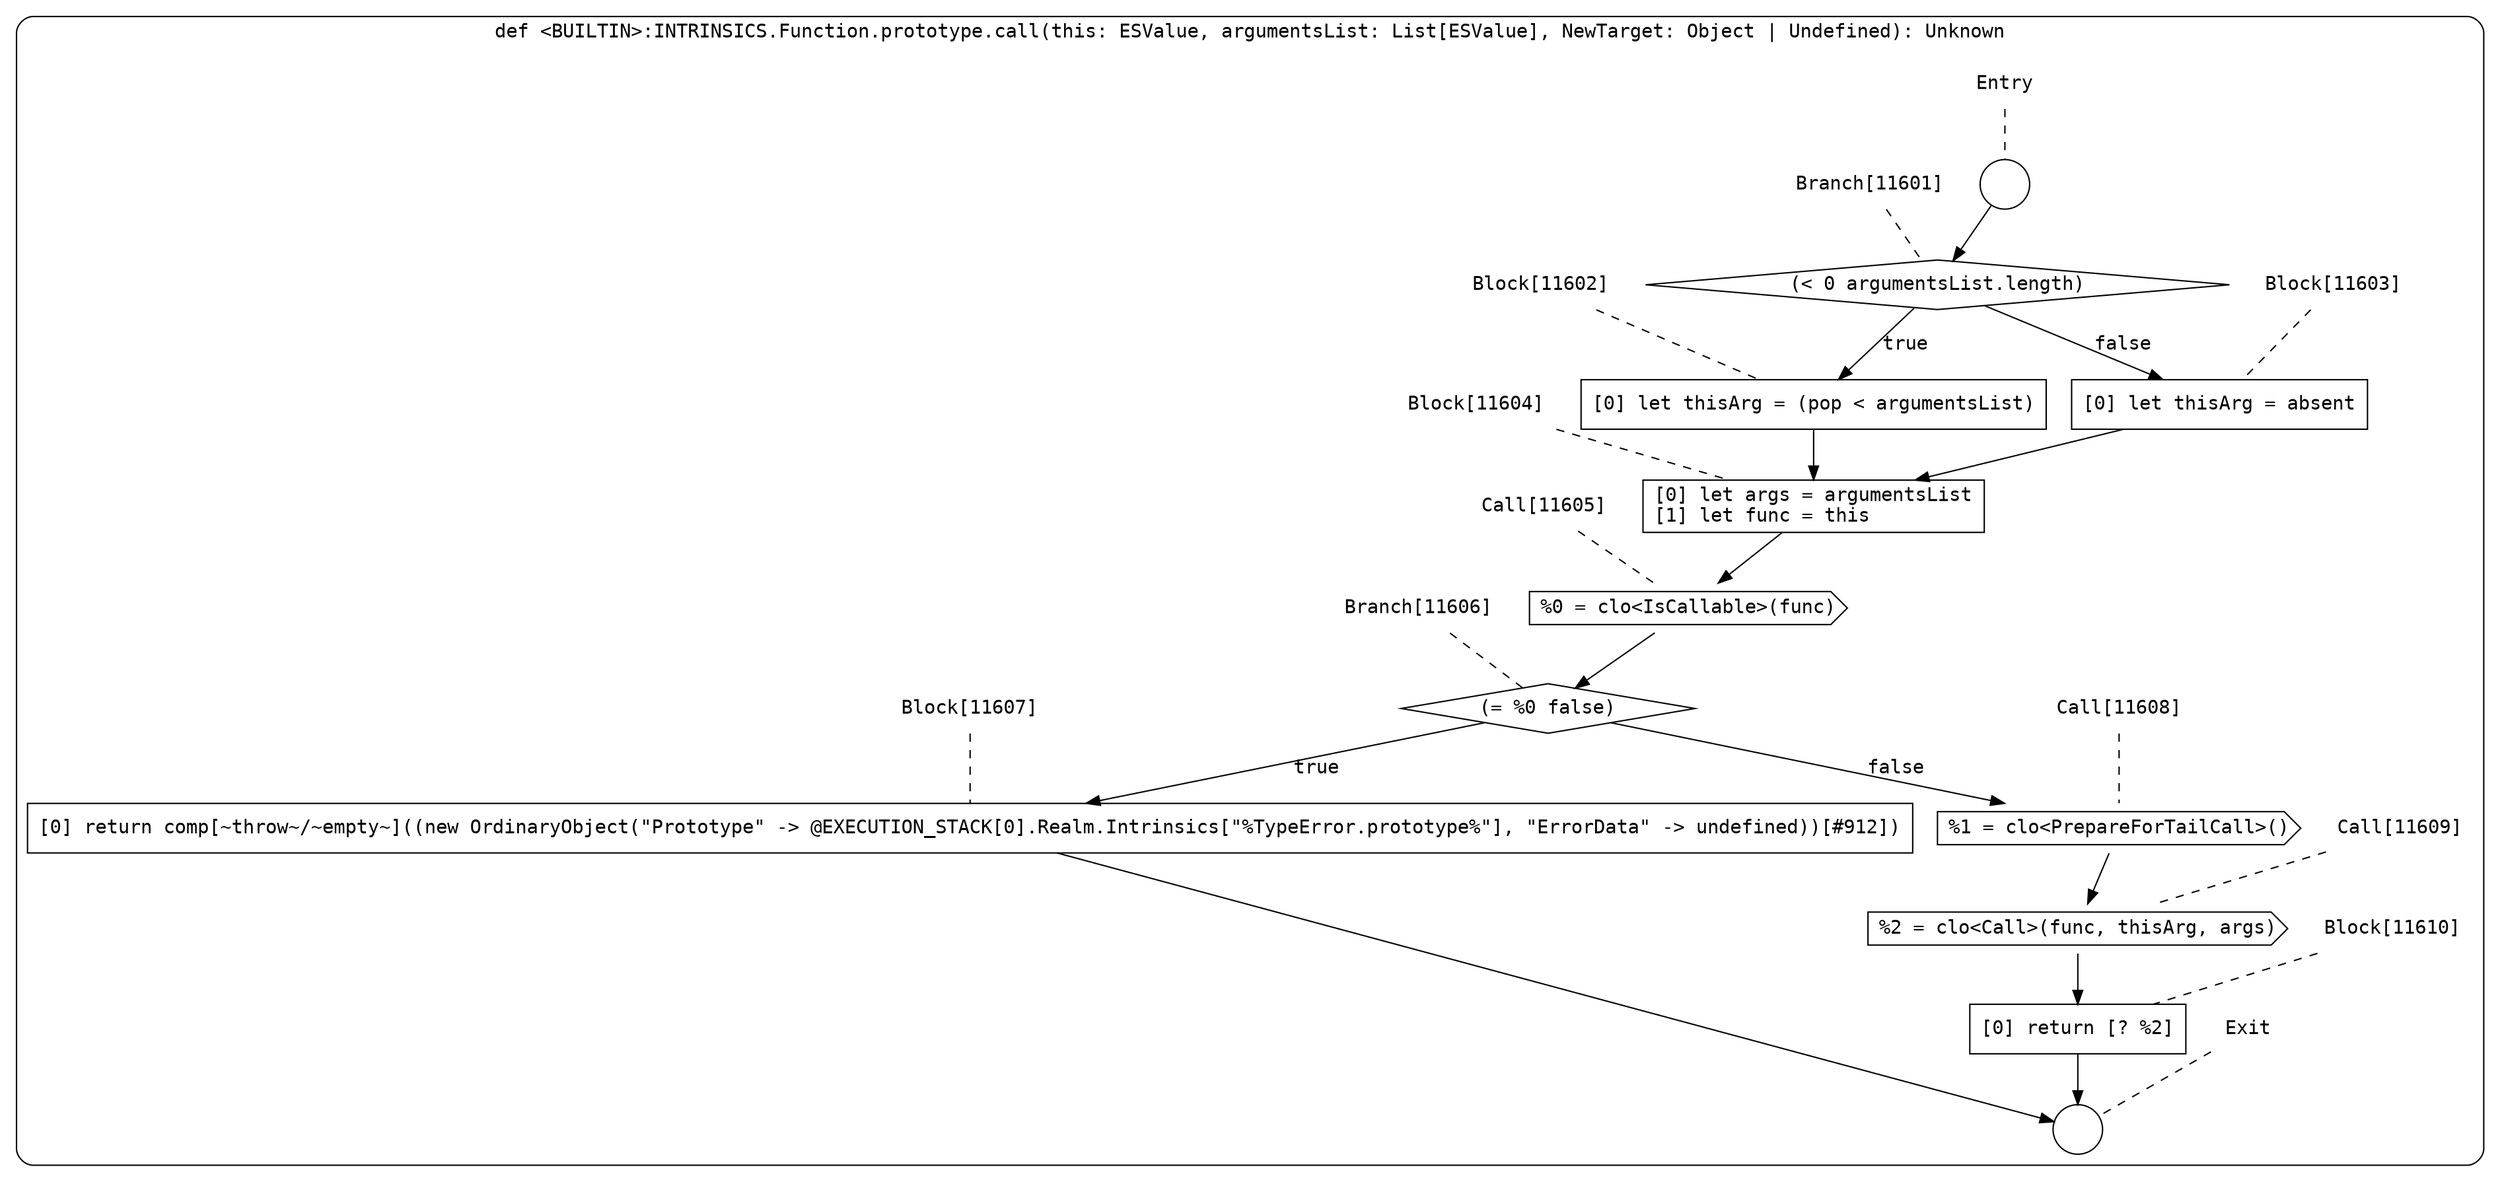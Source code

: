 digraph {
  graph [fontname = "Consolas"]
  node [fontname = "Consolas"]
  edge [fontname = "Consolas"]
  subgraph cluster2037 {
    label = "def <BUILTIN>:INTRINSICS.Function.prototype.call(this: ESValue, argumentsList: List[ESValue], NewTarget: Object | Undefined): Unknown"
    style = rounded
    cluster2037_entry_name [shape=none, label=<<font color="black">Entry</font>>]
    cluster2037_entry_name -> cluster2037_entry [arrowhead=none, color="black", style=dashed]
    cluster2037_entry [shape=circle label=" " color="black" fillcolor="white" style=filled]
    cluster2037_entry -> node11601 [color="black"]
    cluster2037_exit_name [shape=none, label=<<font color="black">Exit</font>>]
    cluster2037_exit_name -> cluster2037_exit [arrowhead=none, color="black", style=dashed]
    cluster2037_exit [shape=circle label=" " color="black" fillcolor="white" style=filled]
    node11601_name [shape=none, label=<<font color="black">Branch[11601]</font>>]
    node11601_name -> node11601 [arrowhead=none, color="black", style=dashed]
    node11601 [shape=diamond, label=<<font color="black">(&lt; 0 argumentsList.length)</font>> color="black" fillcolor="white", style=filled]
    node11601 -> node11602 [label=<<font color="black">true</font>> color="black"]
    node11601 -> node11603 [label=<<font color="black">false</font>> color="black"]
    node11602_name [shape=none, label=<<font color="black">Block[11602]</font>>]
    node11602_name -> node11602 [arrowhead=none, color="black", style=dashed]
    node11602 [shape=box, label=<<font color="black">[0] let thisArg = (pop &lt; argumentsList)<BR ALIGN="LEFT"/></font>> color="black" fillcolor="white", style=filled]
    node11602 -> node11604 [color="black"]
    node11603_name [shape=none, label=<<font color="black">Block[11603]</font>>]
    node11603_name -> node11603 [arrowhead=none, color="black", style=dashed]
    node11603 [shape=box, label=<<font color="black">[0] let thisArg = absent<BR ALIGN="LEFT"/></font>> color="black" fillcolor="white", style=filled]
    node11603 -> node11604 [color="black"]
    node11604_name [shape=none, label=<<font color="black">Block[11604]</font>>]
    node11604_name -> node11604 [arrowhead=none, color="black", style=dashed]
    node11604 [shape=box, label=<<font color="black">[0] let args = argumentsList<BR ALIGN="LEFT"/>[1] let func = this<BR ALIGN="LEFT"/></font>> color="black" fillcolor="white", style=filled]
    node11604 -> node11605 [color="black"]
    node11605_name [shape=none, label=<<font color="black">Call[11605]</font>>]
    node11605_name -> node11605 [arrowhead=none, color="black", style=dashed]
    node11605 [shape=cds, label=<<font color="black">%0 = clo&lt;IsCallable&gt;(func)</font>> color="black" fillcolor="white", style=filled]
    node11605 -> node11606 [color="black"]
    node11606_name [shape=none, label=<<font color="black">Branch[11606]</font>>]
    node11606_name -> node11606 [arrowhead=none, color="black", style=dashed]
    node11606 [shape=diamond, label=<<font color="black">(= %0 false)</font>> color="black" fillcolor="white", style=filled]
    node11606 -> node11607 [label=<<font color="black">true</font>> color="black"]
    node11606 -> node11608 [label=<<font color="black">false</font>> color="black"]
    node11607_name [shape=none, label=<<font color="black">Block[11607]</font>>]
    node11607_name -> node11607 [arrowhead=none, color="black", style=dashed]
    node11607 [shape=box, label=<<font color="black">[0] return comp[~throw~/~empty~]((new OrdinaryObject(&quot;Prototype&quot; -&gt; @EXECUTION_STACK[0].Realm.Intrinsics[&quot;%TypeError.prototype%&quot;], &quot;ErrorData&quot; -&gt; undefined))[#912])<BR ALIGN="LEFT"/></font>> color="black" fillcolor="white", style=filled]
    node11607 -> cluster2037_exit [color="black"]
    node11608_name [shape=none, label=<<font color="black">Call[11608]</font>>]
    node11608_name -> node11608 [arrowhead=none, color="black", style=dashed]
    node11608 [shape=cds, label=<<font color="black">%1 = clo&lt;PrepareForTailCall&gt;()</font>> color="black" fillcolor="white", style=filled]
    node11608 -> node11609 [color="black"]
    node11609_name [shape=none, label=<<font color="black">Call[11609]</font>>]
    node11609_name -> node11609 [arrowhead=none, color="black", style=dashed]
    node11609 [shape=cds, label=<<font color="black">%2 = clo&lt;Call&gt;(func, thisArg, args)</font>> color="black" fillcolor="white", style=filled]
    node11609 -> node11610 [color="black"]
    node11610_name [shape=none, label=<<font color="black">Block[11610]</font>>]
    node11610_name -> node11610 [arrowhead=none, color="black", style=dashed]
    node11610 [shape=box, label=<<font color="black">[0] return [? %2]<BR ALIGN="LEFT"/></font>> color="black" fillcolor="white", style=filled]
    node11610 -> cluster2037_exit [color="black"]
  }
}